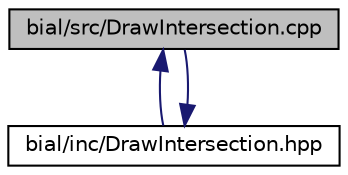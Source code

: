 digraph "bial/src/DrawIntersection.cpp"
{
  edge [fontname="Helvetica",fontsize="10",labelfontname="Helvetica",labelfontsize="10"];
  node [fontname="Helvetica",fontsize="10",shape=record];
  Node1 [label="bial/src/DrawIntersection.cpp",height=0.2,width=0.4,color="black", fillcolor="grey75", style="filled", fontcolor="black"];
  Node1 -> Node2 [dir="back",color="midnightblue",fontsize="10",style="solid",fontname="Helvetica"];
  Node2 [label="bial/inc/DrawIntersection.hpp",height=0.2,width=0.4,color="black", fillcolor="white", style="filled",URL="$_draw_intersection_8hpp.html"];
  Node2 -> Node1 [dir="back",color="midnightblue",fontsize="10",style="solid",fontname="Helvetica"];
}
